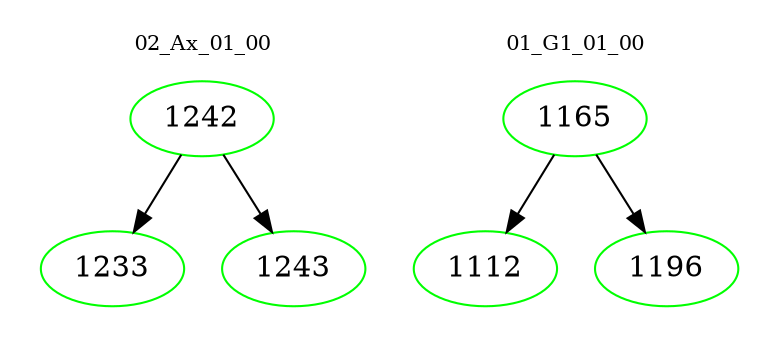 digraph{
subgraph cluster_0 {
color = white
label = "02_Ax_01_00";
fontsize=10;
T0_1242 [label="1242", color="green"]
T0_1242 -> T0_1233 [color="black"]
T0_1233 [label="1233", color="green"]
T0_1242 -> T0_1243 [color="black"]
T0_1243 [label="1243", color="green"]
}
subgraph cluster_1 {
color = white
label = "01_G1_01_00";
fontsize=10;
T1_1165 [label="1165", color="green"]
T1_1165 -> T1_1112 [color="black"]
T1_1112 [label="1112", color="green"]
T1_1165 -> T1_1196 [color="black"]
T1_1196 [label="1196", color="green"]
}
}
